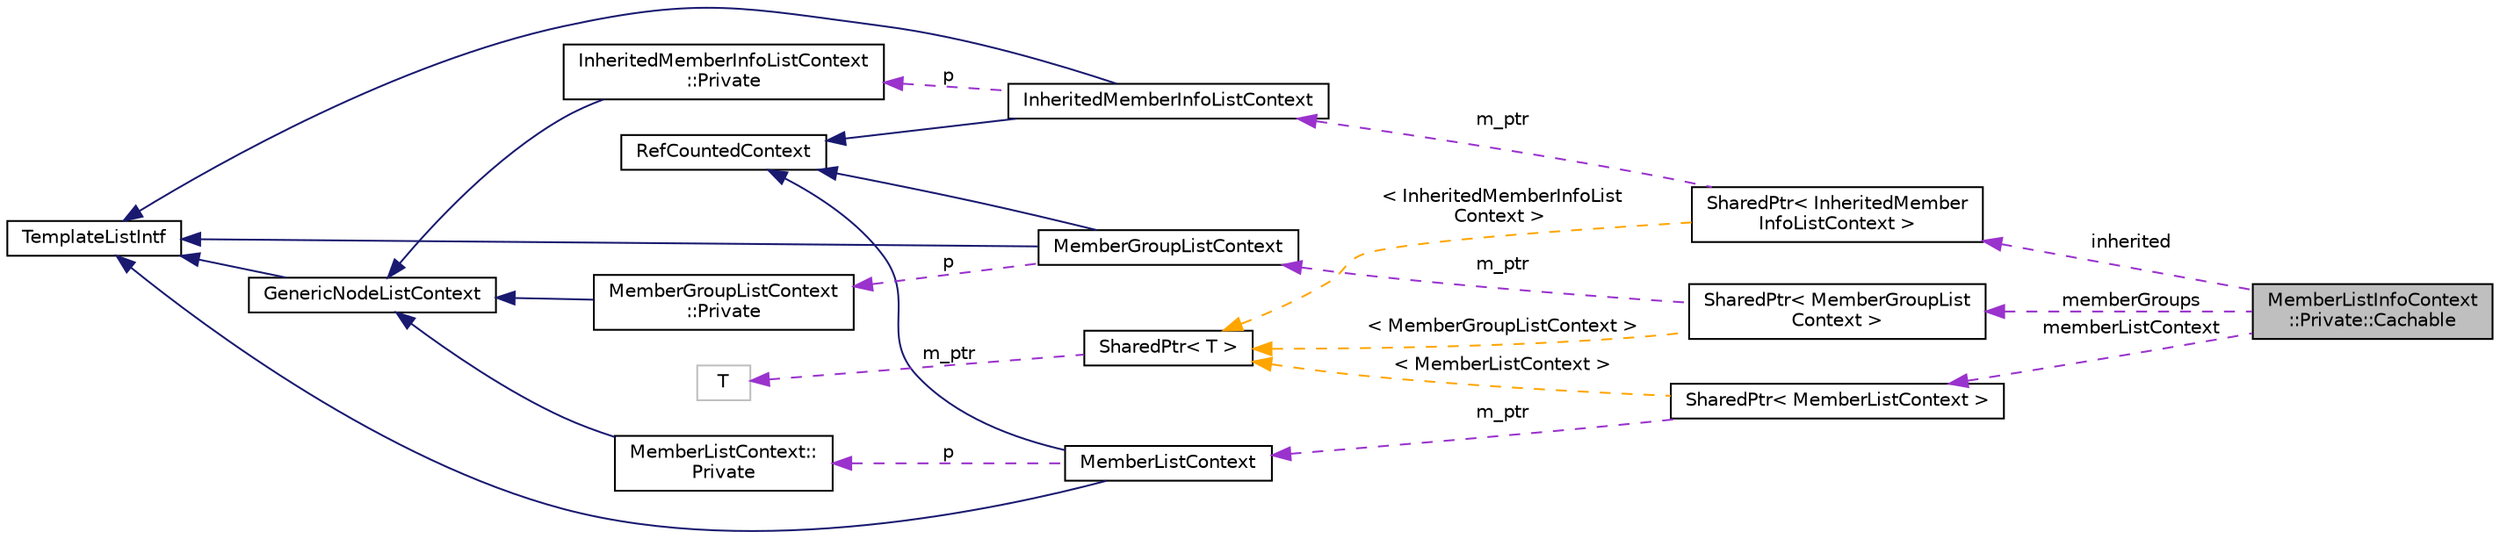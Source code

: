 digraph "MemberListInfoContext::Private::Cachable"
{
 // INTERACTIVE_SVG=YES
  edge [fontname="Helvetica",fontsize="10",labelfontname="Helvetica",labelfontsize="10"];
  node [fontname="Helvetica",fontsize="10",shape=record];
  rankdir="LR";
  Node1 [label="MemberListInfoContext\l::Private::Cachable",height=0.2,width=0.4,color="black", fillcolor="grey75", style="filled", fontcolor="black"];
  Node2 -> Node1 [dir="back",color="darkorchid3",fontsize="10",style="dashed",label=" memberGroups" ,fontname="Helvetica"];
  Node2 [label="SharedPtr\< MemberGroupList\lContext \>",height=0.2,width=0.4,color="black", fillcolor="white", style="filled",URL="$df/d12/class_shared_ptr.html"];
  Node3 -> Node2 [dir="back",color="darkorchid3",fontsize="10",style="dashed",label=" m_ptr" ,fontname="Helvetica"];
  Node3 [label="MemberGroupListContext",height=0.2,width=0.4,color="black", fillcolor="white", style="filled",URL="$d4/d1c/class_member_group_list_context.html"];
  Node4 -> Node3 [dir="back",color="midnightblue",fontsize="10",style="solid",fontname="Helvetica"];
  Node4 [label="RefCountedContext",height=0.2,width=0.4,color="black", fillcolor="white", style="filled",URL="$d8/d96/class_ref_counted_context.html",tooltip="Helper class to support reference counting. "];
  Node5 -> Node3 [dir="back",color="midnightblue",fontsize="10",style="solid",fontname="Helvetica"];
  Node5 [label="TemplateListIntf",height=0.2,width=0.4,color="black", fillcolor="white", style="filled",URL="$d6/d88/class_template_list_intf.html",tooltip="Abstract read-only interface for a context value of type list. "];
  Node6 -> Node3 [dir="back",color="darkorchid3",fontsize="10",style="dashed",label=" p" ,fontname="Helvetica"];
  Node6 [label="MemberGroupListContext\l::Private",height=0.2,width=0.4,color="black", fillcolor="white", style="filled",URL="$d3/d09/class_member_group_list_context_1_1_private.html"];
  Node7 -> Node6 [dir="back",color="midnightblue",fontsize="10",style="solid",fontname="Helvetica"];
  Node7 [label="GenericNodeListContext",height=0.2,width=0.4,color="black", fillcolor="white", style="filled",URL="$d6/dcb/class_generic_node_list_context.html",tooltip="standard template list implementation "];
  Node5 -> Node7 [dir="back",color="midnightblue",fontsize="10",style="solid",fontname="Helvetica"];
  Node8 -> Node2 [dir="back",color="orange",fontsize="10",style="dashed",label=" \< MemberGroupListContext \>" ,fontname="Helvetica"];
  Node8 [label="SharedPtr\< T \>",height=0.2,width=0.4,color="black", fillcolor="white", style="filled",URL="$df/d12/class_shared_ptr.html",tooltip="Reference counting smart pointer. "];
  Node9 -> Node8 [dir="back",color="darkorchid3",fontsize="10",style="dashed",label=" m_ptr" ,fontname="Helvetica"];
  Node9 [label="T",height=0.2,width=0.4,color="grey75", fillcolor="white", style="filled"];
  Node10 -> Node1 [dir="back",color="darkorchid3",fontsize="10",style="dashed",label=" inherited" ,fontname="Helvetica"];
  Node10 [label="SharedPtr\< InheritedMember\lInfoListContext \>",height=0.2,width=0.4,color="black", fillcolor="white", style="filled",URL="$df/d12/class_shared_ptr.html"];
  Node11 -> Node10 [dir="back",color="darkorchid3",fontsize="10",style="dashed",label=" m_ptr" ,fontname="Helvetica"];
  Node11 [label="InheritedMemberInfoListContext",height=0.2,width=0.4,color="black", fillcolor="white", style="filled",URL="$d3/d67/class_inherited_member_info_list_context.html"];
  Node4 -> Node11 [dir="back",color="midnightblue",fontsize="10",style="solid",fontname="Helvetica"];
  Node5 -> Node11 [dir="back",color="midnightblue",fontsize="10",style="solid",fontname="Helvetica"];
  Node12 -> Node11 [dir="back",color="darkorchid3",fontsize="10",style="dashed",label=" p" ,fontname="Helvetica"];
  Node12 [label="InheritedMemberInfoListContext\l::Private",height=0.2,width=0.4,color="black", fillcolor="white", style="filled",URL="$d0/de8/class_inherited_member_info_list_context_1_1_private.html"];
  Node7 -> Node12 [dir="back",color="midnightblue",fontsize="10",style="solid",fontname="Helvetica"];
  Node8 -> Node10 [dir="back",color="orange",fontsize="10",style="dashed",label=" \< InheritedMemberInfoList\lContext \>" ,fontname="Helvetica"];
  Node13 -> Node1 [dir="back",color="darkorchid3",fontsize="10",style="dashed",label=" memberListContext" ,fontname="Helvetica"];
  Node13 [label="SharedPtr\< MemberListContext \>",height=0.2,width=0.4,color="black", fillcolor="white", style="filled",URL="$df/d12/class_shared_ptr.html"];
  Node14 -> Node13 [dir="back",color="darkorchid3",fontsize="10",style="dashed",label=" m_ptr" ,fontname="Helvetica"];
  Node14 [label="MemberListContext",height=0.2,width=0.4,color="black", fillcolor="white", style="filled",URL="$df/dda/class_member_list_context.html"];
  Node4 -> Node14 [dir="back",color="midnightblue",fontsize="10",style="solid",fontname="Helvetica"];
  Node5 -> Node14 [dir="back",color="midnightblue",fontsize="10",style="solid",fontname="Helvetica"];
  Node15 -> Node14 [dir="back",color="darkorchid3",fontsize="10",style="dashed",label=" p" ,fontname="Helvetica"];
  Node15 [label="MemberListContext::\lPrivate",height=0.2,width=0.4,color="black", fillcolor="white", style="filled",URL="$df/db1/class_member_list_context_1_1_private.html"];
  Node7 -> Node15 [dir="back",color="midnightblue",fontsize="10",style="solid",fontname="Helvetica"];
  Node8 -> Node13 [dir="back",color="orange",fontsize="10",style="dashed",label=" \< MemberListContext \>" ,fontname="Helvetica"];
}
